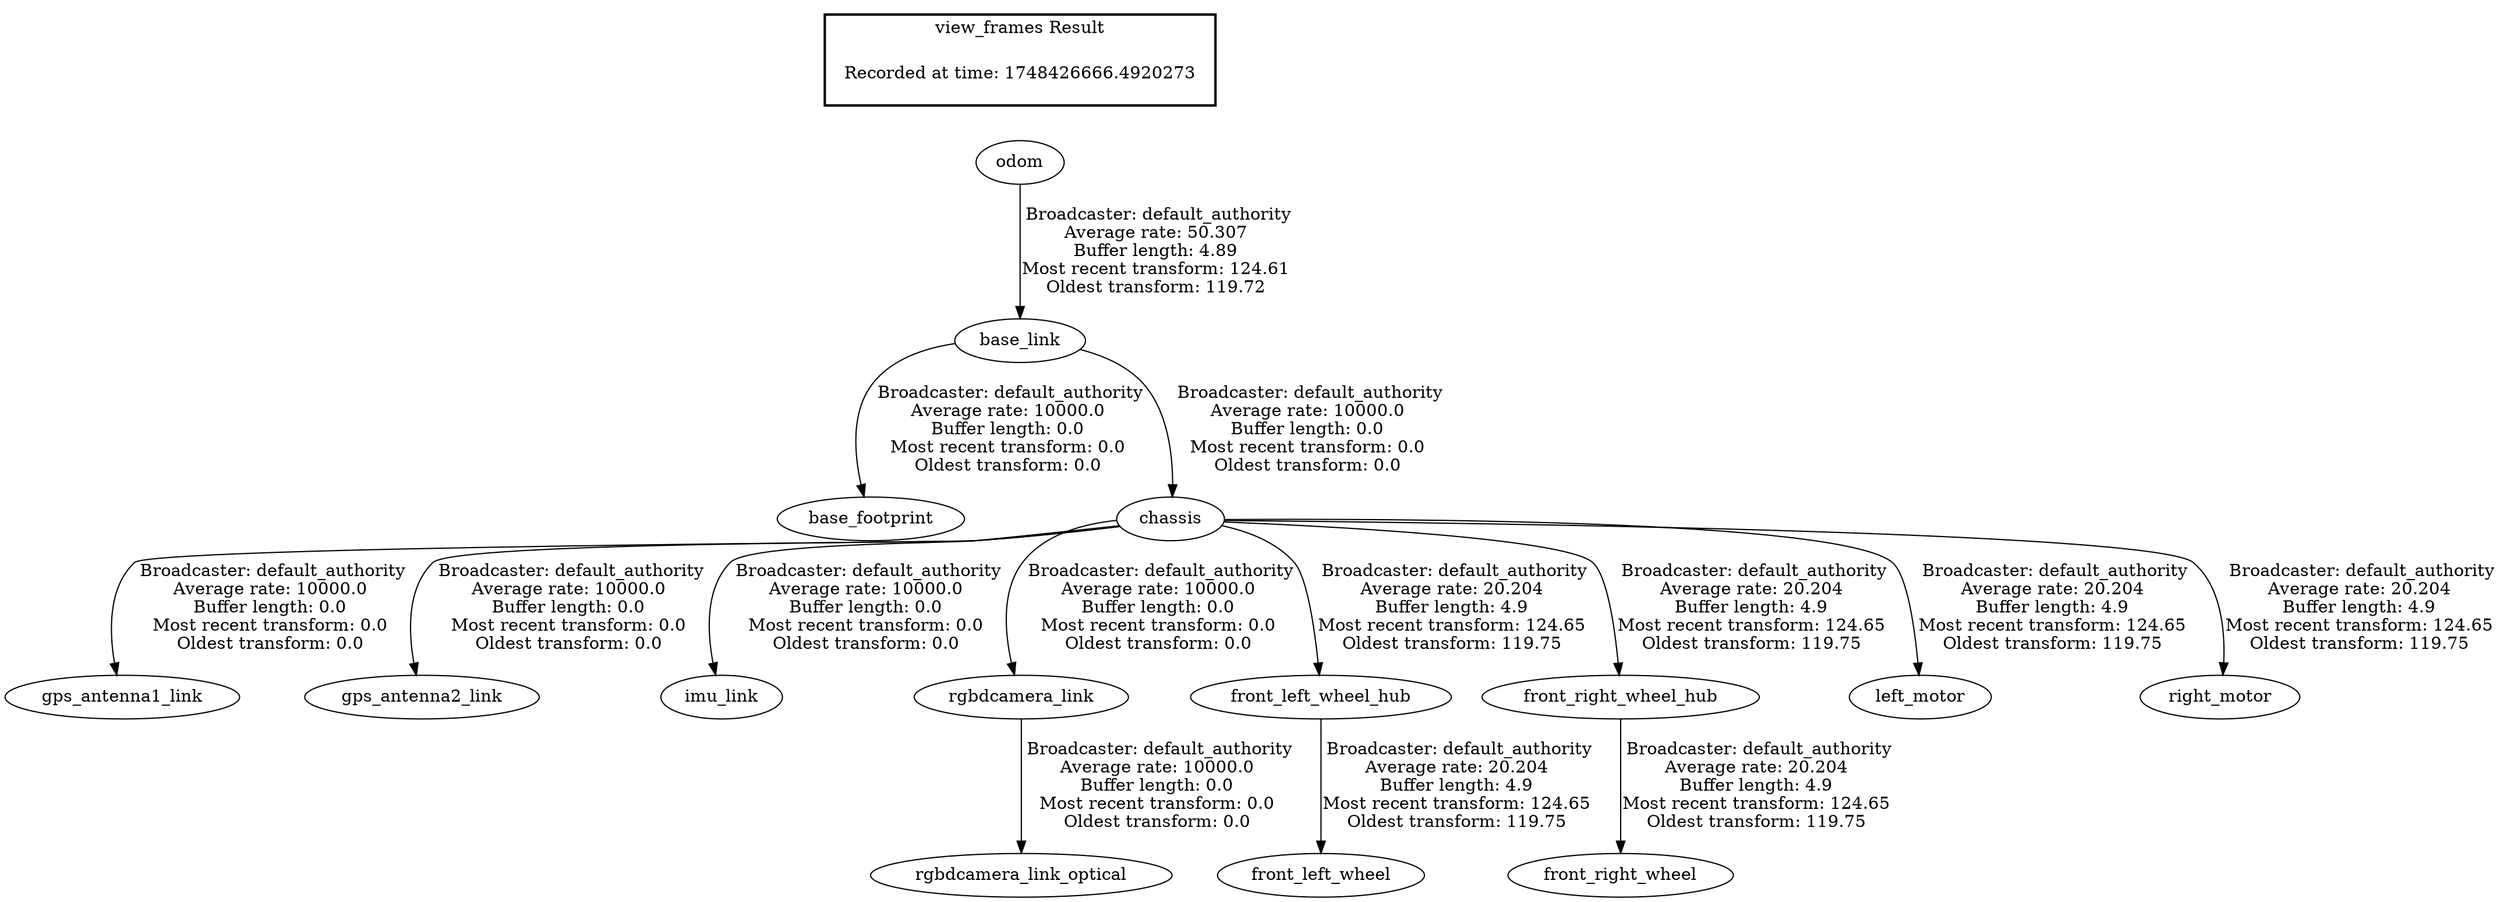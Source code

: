digraph G {
"base_link" -> "base_footprint"[label=" Broadcaster: default_authority\nAverage rate: 10000.0\nBuffer length: 0.0\nMost recent transform: 0.0\nOldest transform: 0.0\n"];
"odom" -> "base_link"[label=" Broadcaster: default_authority\nAverage rate: 50.307\nBuffer length: 4.89\nMost recent transform: 124.61\nOldest transform: 119.72\n"];
"base_link" -> "chassis"[label=" Broadcaster: default_authority\nAverage rate: 10000.0\nBuffer length: 0.0\nMost recent transform: 0.0\nOldest transform: 0.0\n"];
"chassis" -> "gps_antenna1_link"[label=" Broadcaster: default_authority\nAverage rate: 10000.0\nBuffer length: 0.0\nMost recent transform: 0.0\nOldest transform: 0.0\n"];
"chassis" -> "gps_antenna2_link"[label=" Broadcaster: default_authority\nAverage rate: 10000.0\nBuffer length: 0.0\nMost recent transform: 0.0\nOldest transform: 0.0\n"];
"chassis" -> "imu_link"[label=" Broadcaster: default_authority\nAverage rate: 10000.0\nBuffer length: 0.0\nMost recent transform: 0.0\nOldest transform: 0.0\n"];
"chassis" -> "rgbdcamera_link"[label=" Broadcaster: default_authority\nAverage rate: 10000.0\nBuffer length: 0.0\nMost recent transform: 0.0\nOldest transform: 0.0\n"];
"rgbdcamera_link" -> "rgbdcamera_link_optical"[label=" Broadcaster: default_authority\nAverage rate: 10000.0\nBuffer length: 0.0\nMost recent transform: 0.0\nOldest transform: 0.0\n"];
"front_left_wheel_hub" -> "front_left_wheel"[label=" Broadcaster: default_authority\nAverage rate: 20.204\nBuffer length: 4.9\nMost recent transform: 124.65\nOldest transform: 119.75\n"];
"chassis" -> "front_left_wheel_hub"[label=" Broadcaster: default_authority\nAverage rate: 20.204\nBuffer length: 4.9\nMost recent transform: 124.65\nOldest transform: 119.75\n"];
"front_right_wheel_hub" -> "front_right_wheel"[label=" Broadcaster: default_authority\nAverage rate: 20.204\nBuffer length: 4.9\nMost recent transform: 124.65\nOldest transform: 119.75\n"];
"chassis" -> "front_right_wheel_hub"[label=" Broadcaster: default_authority\nAverage rate: 20.204\nBuffer length: 4.9\nMost recent transform: 124.65\nOldest transform: 119.75\n"];
"chassis" -> "left_motor"[label=" Broadcaster: default_authority\nAverage rate: 20.204\nBuffer length: 4.9\nMost recent transform: 124.65\nOldest transform: 119.75\n"];
"chassis" -> "right_motor"[label=" Broadcaster: default_authority\nAverage rate: 20.204\nBuffer length: 4.9\nMost recent transform: 124.65\nOldest transform: 119.75\n"];
edge [style=invis];
 subgraph cluster_legend { style=bold; color=black; label ="view_frames Result";
"Recorded at time: 1748426666.4920273"[ shape=plaintext ] ;
}->"odom";
}